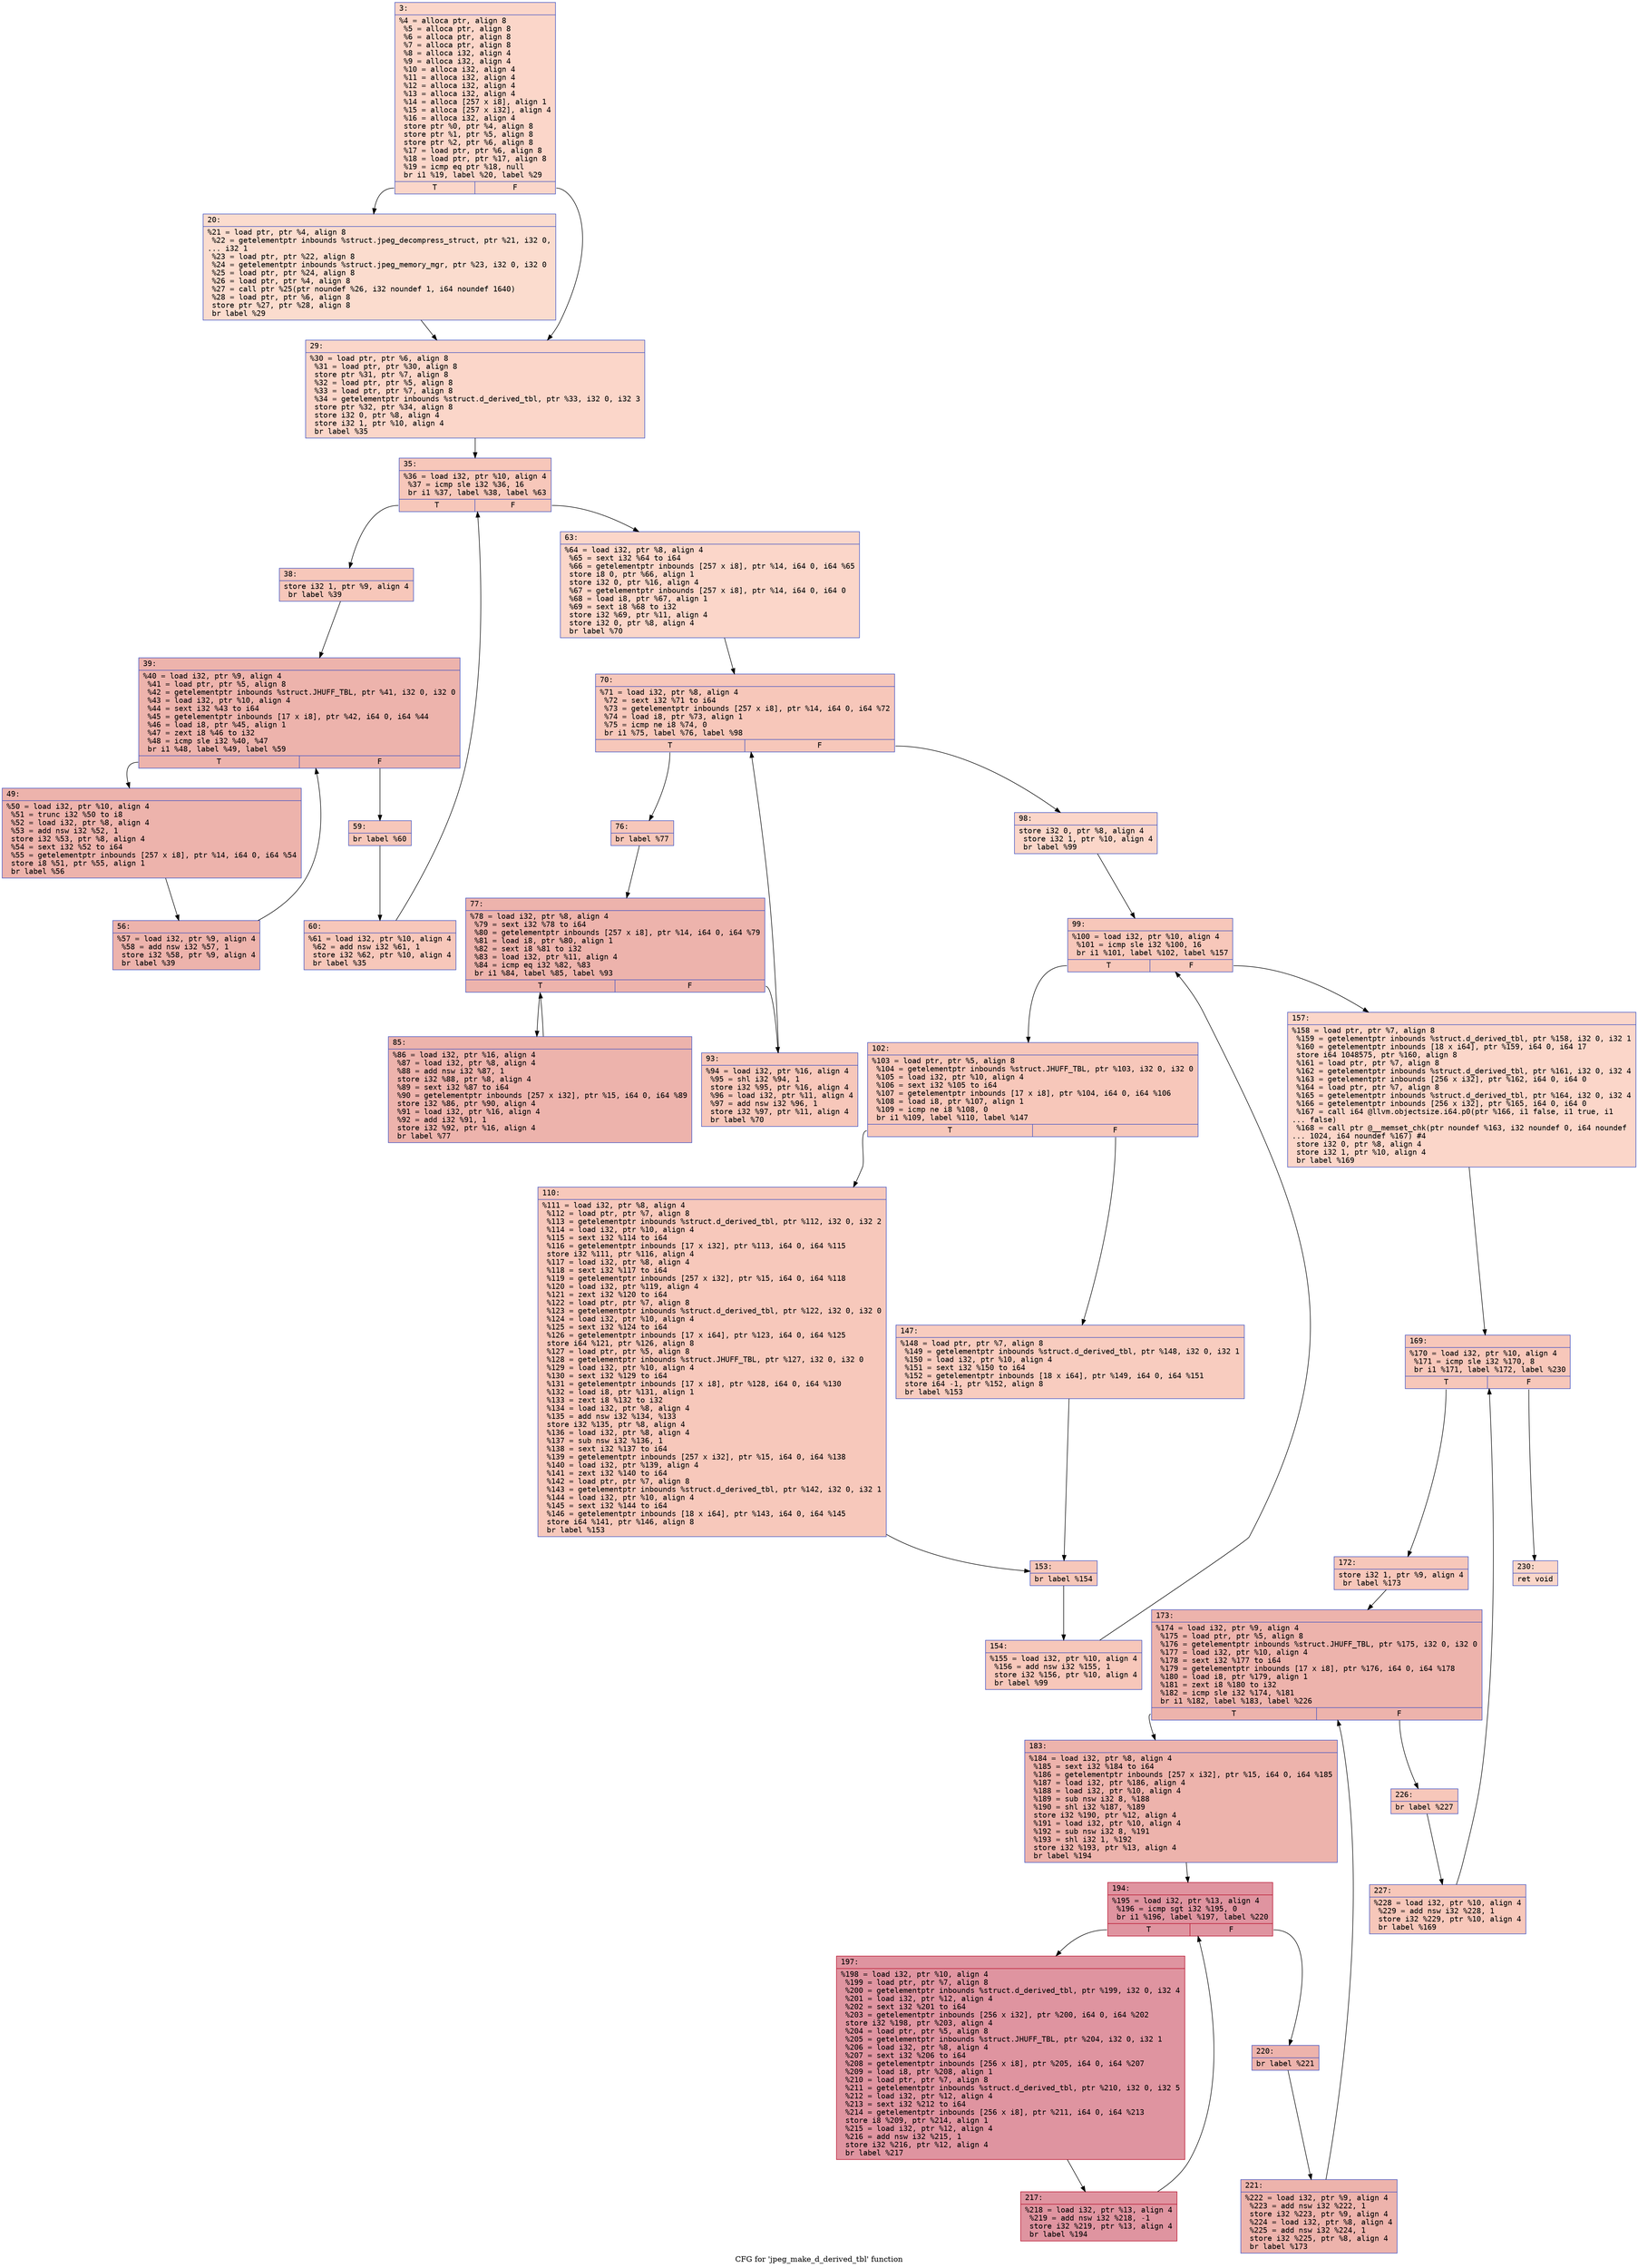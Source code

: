digraph "CFG for 'jpeg_make_d_derived_tbl' function" {
	label="CFG for 'jpeg_make_d_derived_tbl' function";

	Node0x6000012c1ef0 [shape=record,color="#3d50c3ff", style=filled, fillcolor="#f6a38570" fontname="Courier",label="{3:\l|  %4 = alloca ptr, align 8\l  %5 = alloca ptr, align 8\l  %6 = alloca ptr, align 8\l  %7 = alloca ptr, align 8\l  %8 = alloca i32, align 4\l  %9 = alloca i32, align 4\l  %10 = alloca i32, align 4\l  %11 = alloca i32, align 4\l  %12 = alloca i32, align 4\l  %13 = alloca i32, align 4\l  %14 = alloca [257 x i8], align 1\l  %15 = alloca [257 x i32], align 4\l  %16 = alloca i32, align 4\l  store ptr %0, ptr %4, align 8\l  store ptr %1, ptr %5, align 8\l  store ptr %2, ptr %6, align 8\l  %17 = load ptr, ptr %6, align 8\l  %18 = load ptr, ptr %17, align 8\l  %19 = icmp eq ptr %18, null\l  br i1 %19, label %20, label %29\l|{<s0>T|<s1>F}}"];
	Node0x6000012c1ef0:s0 -> Node0x6000012c1f40[tooltip="3 -> 20\nProbability 37.50%" ];
	Node0x6000012c1ef0:s1 -> Node0x6000012c1f90[tooltip="3 -> 29\nProbability 62.50%" ];
	Node0x6000012c1f40 [shape=record,color="#3d50c3ff", style=filled, fillcolor="#f7af9170" fontname="Courier",label="{20:\l|  %21 = load ptr, ptr %4, align 8\l  %22 = getelementptr inbounds %struct.jpeg_decompress_struct, ptr %21, i32 0,\l... i32 1\l  %23 = load ptr, ptr %22, align 8\l  %24 = getelementptr inbounds %struct.jpeg_memory_mgr, ptr %23, i32 0, i32 0\l  %25 = load ptr, ptr %24, align 8\l  %26 = load ptr, ptr %4, align 8\l  %27 = call ptr %25(ptr noundef %26, i32 noundef 1, i64 noundef 1640)\l  %28 = load ptr, ptr %6, align 8\l  store ptr %27, ptr %28, align 8\l  br label %29\l}"];
	Node0x6000012c1f40 -> Node0x6000012c1f90[tooltip="20 -> 29\nProbability 100.00%" ];
	Node0x6000012c1f90 [shape=record,color="#3d50c3ff", style=filled, fillcolor="#f6a38570" fontname="Courier",label="{29:\l|  %30 = load ptr, ptr %6, align 8\l  %31 = load ptr, ptr %30, align 8\l  store ptr %31, ptr %7, align 8\l  %32 = load ptr, ptr %5, align 8\l  %33 = load ptr, ptr %7, align 8\l  %34 = getelementptr inbounds %struct.d_derived_tbl, ptr %33, i32 0, i32 3\l  store ptr %32, ptr %34, align 8\l  store i32 0, ptr %8, align 4\l  store i32 1, ptr %10, align 4\l  br label %35\l}"];
	Node0x6000012c1f90 -> Node0x6000012c1fe0[tooltip="29 -> 35\nProbability 100.00%" ];
	Node0x6000012c1fe0 [shape=record,color="#3d50c3ff", style=filled, fillcolor="#ec7f6370" fontname="Courier",label="{35:\l|  %36 = load i32, ptr %10, align 4\l  %37 = icmp sle i32 %36, 16\l  br i1 %37, label %38, label %63\l|{<s0>T|<s1>F}}"];
	Node0x6000012c1fe0:s0 -> Node0x6000012c2030[tooltip="35 -> 38\nProbability 96.88%" ];
	Node0x6000012c1fe0:s1 -> Node0x6000012c2210[tooltip="35 -> 63\nProbability 3.12%" ];
	Node0x6000012c2030 [shape=record,color="#3d50c3ff", style=filled, fillcolor="#ec7f6370" fontname="Courier",label="{38:\l|  store i32 1, ptr %9, align 4\l  br label %39\l}"];
	Node0x6000012c2030 -> Node0x6000012c2080[tooltip="38 -> 39\nProbability 100.00%" ];
	Node0x6000012c2080 [shape=record,color="#3d50c3ff", style=filled, fillcolor="#d6524470" fontname="Courier",label="{39:\l|  %40 = load i32, ptr %9, align 4\l  %41 = load ptr, ptr %5, align 8\l  %42 = getelementptr inbounds %struct.JHUFF_TBL, ptr %41, i32 0, i32 0\l  %43 = load i32, ptr %10, align 4\l  %44 = sext i32 %43 to i64\l  %45 = getelementptr inbounds [17 x i8], ptr %42, i64 0, i64 %44\l  %46 = load i8, ptr %45, align 1\l  %47 = zext i8 %46 to i32\l  %48 = icmp sle i32 %40, %47\l  br i1 %48, label %49, label %59\l|{<s0>T|<s1>F}}"];
	Node0x6000012c2080:s0 -> Node0x6000012c20d0[tooltip="39 -> 49\nProbability 96.88%" ];
	Node0x6000012c2080:s1 -> Node0x6000012c2170[tooltip="39 -> 59\nProbability 3.12%" ];
	Node0x6000012c20d0 [shape=record,color="#3d50c3ff", style=filled, fillcolor="#d6524470" fontname="Courier",label="{49:\l|  %50 = load i32, ptr %10, align 4\l  %51 = trunc i32 %50 to i8\l  %52 = load i32, ptr %8, align 4\l  %53 = add nsw i32 %52, 1\l  store i32 %53, ptr %8, align 4\l  %54 = sext i32 %52 to i64\l  %55 = getelementptr inbounds [257 x i8], ptr %14, i64 0, i64 %54\l  store i8 %51, ptr %55, align 1\l  br label %56\l}"];
	Node0x6000012c20d0 -> Node0x6000012c2120[tooltip="49 -> 56\nProbability 100.00%" ];
	Node0x6000012c2120 [shape=record,color="#3d50c3ff", style=filled, fillcolor="#d6524470" fontname="Courier",label="{56:\l|  %57 = load i32, ptr %9, align 4\l  %58 = add nsw i32 %57, 1\l  store i32 %58, ptr %9, align 4\l  br label %39\l}"];
	Node0x6000012c2120 -> Node0x6000012c2080[tooltip="56 -> 39\nProbability 100.00%" ];
	Node0x6000012c2170 [shape=record,color="#3d50c3ff", style=filled, fillcolor="#ec7f6370" fontname="Courier",label="{59:\l|  br label %60\l}"];
	Node0x6000012c2170 -> Node0x6000012c21c0[tooltip="59 -> 60\nProbability 100.00%" ];
	Node0x6000012c21c0 [shape=record,color="#3d50c3ff", style=filled, fillcolor="#ec7f6370" fontname="Courier",label="{60:\l|  %61 = load i32, ptr %10, align 4\l  %62 = add nsw i32 %61, 1\l  store i32 %62, ptr %10, align 4\l  br label %35\l}"];
	Node0x6000012c21c0 -> Node0x6000012c1fe0[tooltip="60 -> 35\nProbability 100.00%" ];
	Node0x6000012c2210 [shape=record,color="#3d50c3ff", style=filled, fillcolor="#f6a38570" fontname="Courier",label="{63:\l|  %64 = load i32, ptr %8, align 4\l  %65 = sext i32 %64 to i64\l  %66 = getelementptr inbounds [257 x i8], ptr %14, i64 0, i64 %65\l  store i8 0, ptr %66, align 1\l  store i32 0, ptr %16, align 4\l  %67 = getelementptr inbounds [257 x i8], ptr %14, i64 0, i64 0\l  %68 = load i8, ptr %67, align 1\l  %69 = sext i8 %68 to i32\l  store i32 %69, ptr %11, align 4\l  store i32 0, ptr %8, align 4\l  br label %70\l}"];
	Node0x6000012c2210 -> Node0x6000012c2260[tooltip="63 -> 70\nProbability 100.00%" ];
	Node0x6000012c2260 [shape=record,color="#3d50c3ff", style=filled, fillcolor="#ec7f6370" fontname="Courier",label="{70:\l|  %71 = load i32, ptr %8, align 4\l  %72 = sext i32 %71 to i64\l  %73 = getelementptr inbounds [257 x i8], ptr %14, i64 0, i64 %72\l  %74 = load i8, ptr %73, align 1\l  %75 = icmp ne i8 %74, 0\l  br i1 %75, label %76, label %98\l|{<s0>T|<s1>F}}"];
	Node0x6000012c2260:s0 -> Node0x6000012c22b0[tooltip="70 -> 76\nProbability 96.88%" ];
	Node0x6000012c2260:s1 -> Node0x6000012c23f0[tooltip="70 -> 98\nProbability 3.12%" ];
	Node0x6000012c22b0 [shape=record,color="#3d50c3ff", style=filled, fillcolor="#ec7f6370" fontname="Courier",label="{76:\l|  br label %77\l}"];
	Node0x6000012c22b0 -> Node0x6000012c2300[tooltip="76 -> 77\nProbability 100.00%" ];
	Node0x6000012c2300 [shape=record,color="#3d50c3ff", style=filled, fillcolor="#d6524470" fontname="Courier",label="{77:\l|  %78 = load i32, ptr %8, align 4\l  %79 = sext i32 %78 to i64\l  %80 = getelementptr inbounds [257 x i8], ptr %14, i64 0, i64 %79\l  %81 = load i8, ptr %80, align 1\l  %82 = sext i8 %81 to i32\l  %83 = load i32, ptr %11, align 4\l  %84 = icmp eq i32 %82, %83\l  br i1 %84, label %85, label %93\l|{<s0>T|<s1>F}}"];
	Node0x6000012c2300:s0 -> Node0x6000012c2350[tooltip="77 -> 85\nProbability 96.88%" ];
	Node0x6000012c2300:s1 -> Node0x6000012c23a0[tooltip="77 -> 93\nProbability 3.12%" ];
	Node0x6000012c2350 [shape=record,color="#3d50c3ff", style=filled, fillcolor="#d6524470" fontname="Courier",label="{85:\l|  %86 = load i32, ptr %16, align 4\l  %87 = load i32, ptr %8, align 4\l  %88 = add nsw i32 %87, 1\l  store i32 %88, ptr %8, align 4\l  %89 = sext i32 %87 to i64\l  %90 = getelementptr inbounds [257 x i32], ptr %15, i64 0, i64 %89\l  store i32 %86, ptr %90, align 4\l  %91 = load i32, ptr %16, align 4\l  %92 = add i32 %91, 1\l  store i32 %92, ptr %16, align 4\l  br label %77\l}"];
	Node0x6000012c2350 -> Node0x6000012c2300[tooltip="85 -> 77\nProbability 100.00%" ];
	Node0x6000012c23a0 [shape=record,color="#3d50c3ff", style=filled, fillcolor="#ec7f6370" fontname="Courier",label="{93:\l|  %94 = load i32, ptr %16, align 4\l  %95 = shl i32 %94, 1\l  store i32 %95, ptr %16, align 4\l  %96 = load i32, ptr %11, align 4\l  %97 = add nsw i32 %96, 1\l  store i32 %97, ptr %11, align 4\l  br label %70\l}"];
	Node0x6000012c23a0 -> Node0x6000012c2260[tooltip="93 -> 70\nProbability 100.00%" ];
	Node0x6000012c23f0 [shape=record,color="#3d50c3ff", style=filled, fillcolor="#f6a38570" fontname="Courier",label="{98:\l|  store i32 0, ptr %8, align 4\l  store i32 1, ptr %10, align 4\l  br label %99\l}"];
	Node0x6000012c23f0 -> Node0x6000012c2440[tooltip="98 -> 99\nProbability 100.00%" ];
	Node0x6000012c2440 [shape=record,color="#3d50c3ff", style=filled, fillcolor="#ec7f6370" fontname="Courier",label="{99:\l|  %100 = load i32, ptr %10, align 4\l  %101 = icmp sle i32 %100, 16\l  br i1 %101, label %102, label %157\l|{<s0>T|<s1>F}}"];
	Node0x6000012c2440:s0 -> Node0x6000012c2490[tooltip="99 -> 102\nProbability 96.88%" ];
	Node0x6000012c2440:s1 -> Node0x6000012c2620[tooltip="99 -> 157\nProbability 3.12%" ];
	Node0x6000012c2490 [shape=record,color="#3d50c3ff", style=filled, fillcolor="#ec7f6370" fontname="Courier",label="{102:\l|  %103 = load ptr, ptr %5, align 8\l  %104 = getelementptr inbounds %struct.JHUFF_TBL, ptr %103, i32 0, i32 0\l  %105 = load i32, ptr %10, align 4\l  %106 = sext i32 %105 to i64\l  %107 = getelementptr inbounds [17 x i8], ptr %104, i64 0, i64 %106\l  %108 = load i8, ptr %107, align 1\l  %109 = icmp ne i8 %108, 0\l  br i1 %109, label %110, label %147\l|{<s0>T|<s1>F}}"];
	Node0x6000012c2490:s0 -> Node0x6000012c24e0[tooltip="102 -> 110\nProbability 62.50%" ];
	Node0x6000012c2490:s1 -> Node0x6000012c2530[tooltip="102 -> 147\nProbability 37.50%" ];
	Node0x6000012c24e0 [shape=record,color="#3d50c3ff", style=filled, fillcolor="#ed836670" fontname="Courier",label="{110:\l|  %111 = load i32, ptr %8, align 4\l  %112 = load ptr, ptr %7, align 8\l  %113 = getelementptr inbounds %struct.d_derived_tbl, ptr %112, i32 0, i32 2\l  %114 = load i32, ptr %10, align 4\l  %115 = sext i32 %114 to i64\l  %116 = getelementptr inbounds [17 x i32], ptr %113, i64 0, i64 %115\l  store i32 %111, ptr %116, align 4\l  %117 = load i32, ptr %8, align 4\l  %118 = sext i32 %117 to i64\l  %119 = getelementptr inbounds [257 x i32], ptr %15, i64 0, i64 %118\l  %120 = load i32, ptr %119, align 4\l  %121 = zext i32 %120 to i64\l  %122 = load ptr, ptr %7, align 8\l  %123 = getelementptr inbounds %struct.d_derived_tbl, ptr %122, i32 0, i32 0\l  %124 = load i32, ptr %10, align 4\l  %125 = sext i32 %124 to i64\l  %126 = getelementptr inbounds [17 x i64], ptr %123, i64 0, i64 %125\l  store i64 %121, ptr %126, align 8\l  %127 = load ptr, ptr %5, align 8\l  %128 = getelementptr inbounds %struct.JHUFF_TBL, ptr %127, i32 0, i32 0\l  %129 = load i32, ptr %10, align 4\l  %130 = sext i32 %129 to i64\l  %131 = getelementptr inbounds [17 x i8], ptr %128, i64 0, i64 %130\l  %132 = load i8, ptr %131, align 1\l  %133 = zext i8 %132 to i32\l  %134 = load i32, ptr %8, align 4\l  %135 = add nsw i32 %134, %133\l  store i32 %135, ptr %8, align 4\l  %136 = load i32, ptr %8, align 4\l  %137 = sub nsw i32 %136, 1\l  %138 = sext i32 %137 to i64\l  %139 = getelementptr inbounds [257 x i32], ptr %15, i64 0, i64 %138\l  %140 = load i32, ptr %139, align 4\l  %141 = zext i32 %140 to i64\l  %142 = load ptr, ptr %7, align 8\l  %143 = getelementptr inbounds %struct.d_derived_tbl, ptr %142, i32 0, i32 1\l  %144 = load i32, ptr %10, align 4\l  %145 = sext i32 %144 to i64\l  %146 = getelementptr inbounds [18 x i64], ptr %143, i64 0, i64 %145\l  store i64 %141, ptr %146, align 8\l  br label %153\l}"];
	Node0x6000012c24e0 -> Node0x6000012c2580[tooltip="110 -> 153\nProbability 100.00%" ];
	Node0x6000012c2530 [shape=record,color="#3d50c3ff", style=filled, fillcolor="#f08b6e70" fontname="Courier",label="{147:\l|  %148 = load ptr, ptr %7, align 8\l  %149 = getelementptr inbounds %struct.d_derived_tbl, ptr %148, i32 0, i32 1\l  %150 = load i32, ptr %10, align 4\l  %151 = sext i32 %150 to i64\l  %152 = getelementptr inbounds [18 x i64], ptr %149, i64 0, i64 %151\l  store i64 -1, ptr %152, align 8\l  br label %153\l}"];
	Node0x6000012c2530 -> Node0x6000012c2580[tooltip="147 -> 153\nProbability 100.00%" ];
	Node0x6000012c2580 [shape=record,color="#3d50c3ff", style=filled, fillcolor="#ec7f6370" fontname="Courier",label="{153:\l|  br label %154\l}"];
	Node0x6000012c2580 -> Node0x6000012c25d0[tooltip="153 -> 154\nProbability 100.00%" ];
	Node0x6000012c25d0 [shape=record,color="#3d50c3ff", style=filled, fillcolor="#ec7f6370" fontname="Courier",label="{154:\l|  %155 = load i32, ptr %10, align 4\l  %156 = add nsw i32 %155, 1\l  store i32 %156, ptr %10, align 4\l  br label %99\l}"];
	Node0x6000012c25d0 -> Node0x6000012c2440[tooltip="154 -> 99\nProbability 100.00%" ];
	Node0x6000012c2620 [shape=record,color="#3d50c3ff", style=filled, fillcolor="#f6a38570" fontname="Courier",label="{157:\l|  %158 = load ptr, ptr %7, align 8\l  %159 = getelementptr inbounds %struct.d_derived_tbl, ptr %158, i32 0, i32 1\l  %160 = getelementptr inbounds [18 x i64], ptr %159, i64 0, i64 17\l  store i64 1048575, ptr %160, align 8\l  %161 = load ptr, ptr %7, align 8\l  %162 = getelementptr inbounds %struct.d_derived_tbl, ptr %161, i32 0, i32 4\l  %163 = getelementptr inbounds [256 x i32], ptr %162, i64 0, i64 0\l  %164 = load ptr, ptr %7, align 8\l  %165 = getelementptr inbounds %struct.d_derived_tbl, ptr %164, i32 0, i32 4\l  %166 = getelementptr inbounds [256 x i32], ptr %165, i64 0, i64 0\l  %167 = call i64 @llvm.objectsize.i64.p0(ptr %166, i1 false, i1 true, i1\l... false)\l  %168 = call ptr @__memset_chk(ptr noundef %163, i32 noundef 0, i64 noundef\l... 1024, i64 noundef %167) #4\l  store i32 0, ptr %8, align 4\l  store i32 1, ptr %10, align 4\l  br label %169\l}"];
	Node0x6000012c2620 -> Node0x6000012c2670[tooltip="157 -> 169\nProbability 100.00%" ];
	Node0x6000012c2670 [shape=record,color="#3d50c3ff", style=filled, fillcolor="#ec7f6370" fontname="Courier",label="{169:\l|  %170 = load i32, ptr %10, align 4\l  %171 = icmp sle i32 %170, 8\l  br i1 %171, label %172, label %230\l|{<s0>T|<s1>F}}"];
	Node0x6000012c2670:s0 -> Node0x6000012c26c0[tooltip="169 -> 172\nProbability 96.88%" ];
	Node0x6000012c2670:s1 -> Node0x6000012c29e0[tooltip="169 -> 230\nProbability 3.12%" ];
	Node0x6000012c26c0 [shape=record,color="#3d50c3ff", style=filled, fillcolor="#ec7f6370" fontname="Courier",label="{172:\l|  store i32 1, ptr %9, align 4\l  br label %173\l}"];
	Node0x6000012c26c0 -> Node0x6000012c2710[tooltip="172 -> 173\nProbability 100.00%" ];
	Node0x6000012c2710 [shape=record,color="#3d50c3ff", style=filled, fillcolor="#d6524470" fontname="Courier",label="{173:\l|  %174 = load i32, ptr %9, align 4\l  %175 = load ptr, ptr %5, align 8\l  %176 = getelementptr inbounds %struct.JHUFF_TBL, ptr %175, i32 0, i32 0\l  %177 = load i32, ptr %10, align 4\l  %178 = sext i32 %177 to i64\l  %179 = getelementptr inbounds [17 x i8], ptr %176, i64 0, i64 %178\l  %180 = load i8, ptr %179, align 1\l  %181 = zext i8 %180 to i32\l  %182 = icmp sle i32 %174, %181\l  br i1 %182, label %183, label %226\l|{<s0>T|<s1>F}}"];
	Node0x6000012c2710:s0 -> Node0x6000012c2760[tooltip="173 -> 183\nProbability 96.88%" ];
	Node0x6000012c2710:s1 -> Node0x6000012c2940[tooltip="173 -> 226\nProbability 3.12%" ];
	Node0x6000012c2760 [shape=record,color="#3d50c3ff", style=filled, fillcolor="#d6524470" fontname="Courier",label="{183:\l|  %184 = load i32, ptr %8, align 4\l  %185 = sext i32 %184 to i64\l  %186 = getelementptr inbounds [257 x i32], ptr %15, i64 0, i64 %185\l  %187 = load i32, ptr %186, align 4\l  %188 = load i32, ptr %10, align 4\l  %189 = sub nsw i32 8, %188\l  %190 = shl i32 %187, %189\l  store i32 %190, ptr %12, align 4\l  %191 = load i32, ptr %10, align 4\l  %192 = sub nsw i32 8, %191\l  %193 = shl i32 1, %192\l  store i32 %193, ptr %13, align 4\l  br label %194\l}"];
	Node0x6000012c2760 -> Node0x6000012c27b0[tooltip="183 -> 194\nProbability 100.00%" ];
	Node0x6000012c27b0 [shape=record,color="#b70d28ff", style=filled, fillcolor="#b70d2870" fontname="Courier",label="{194:\l|  %195 = load i32, ptr %13, align 4\l  %196 = icmp sgt i32 %195, 0\l  br i1 %196, label %197, label %220\l|{<s0>T|<s1>F}}"];
	Node0x6000012c27b0:s0 -> Node0x6000012c2800[tooltip="194 -> 197\nProbability 96.88%" ];
	Node0x6000012c27b0:s1 -> Node0x6000012c28a0[tooltip="194 -> 220\nProbability 3.12%" ];
	Node0x6000012c2800 [shape=record,color="#b70d28ff", style=filled, fillcolor="#b70d2870" fontname="Courier",label="{197:\l|  %198 = load i32, ptr %10, align 4\l  %199 = load ptr, ptr %7, align 8\l  %200 = getelementptr inbounds %struct.d_derived_tbl, ptr %199, i32 0, i32 4\l  %201 = load i32, ptr %12, align 4\l  %202 = sext i32 %201 to i64\l  %203 = getelementptr inbounds [256 x i32], ptr %200, i64 0, i64 %202\l  store i32 %198, ptr %203, align 4\l  %204 = load ptr, ptr %5, align 8\l  %205 = getelementptr inbounds %struct.JHUFF_TBL, ptr %204, i32 0, i32 1\l  %206 = load i32, ptr %8, align 4\l  %207 = sext i32 %206 to i64\l  %208 = getelementptr inbounds [256 x i8], ptr %205, i64 0, i64 %207\l  %209 = load i8, ptr %208, align 1\l  %210 = load ptr, ptr %7, align 8\l  %211 = getelementptr inbounds %struct.d_derived_tbl, ptr %210, i32 0, i32 5\l  %212 = load i32, ptr %12, align 4\l  %213 = sext i32 %212 to i64\l  %214 = getelementptr inbounds [256 x i8], ptr %211, i64 0, i64 %213\l  store i8 %209, ptr %214, align 1\l  %215 = load i32, ptr %12, align 4\l  %216 = add nsw i32 %215, 1\l  store i32 %216, ptr %12, align 4\l  br label %217\l}"];
	Node0x6000012c2800 -> Node0x6000012c2850[tooltip="197 -> 217\nProbability 100.00%" ];
	Node0x6000012c2850 [shape=record,color="#b70d28ff", style=filled, fillcolor="#b70d2870" fontname="Courier",label="{217:\l|  %218 = load i32, ptr %13, align 4\l  %219 = add nsw i32 %218, -1\l  store i32 %219, ptr %13, align 4\l  br label %194\l}"];
	Node0x6000012c2850 -> Node0x6000012c27b0[tooltip="217 -> 194\nProbability 100.00%" ];
	Node0x6000012c28a0 [shape=record,color="#3d50c3ff", style=filled, fillcolor="#d6524470" fontname="Courier",label="{220:\l|  br label %221\l}"];
	Node0x6000012c28a0 -> Node0x6000012c28f0[tooltip="220 -> 221\nProbability 100.00%" ];
	Node0x6000012c28f0 [shape=record,color="#3d50c3ff", style=filled, fillcolor="#d6524470" fontname="Courier",label="{221:\l|  %222 = load i32, ptr %9, align 4\l  %223 = add nsw i32 %222, 1\l  store i32 %223, ptr %9, align 4\l  %224 = load i32, ptr %8, align 4\l  %225 = add nsw i32 %224, 1\l  store i32 %225, ptr %8, align 4\l  br label %173\l}"];
	Node0x6000012c28f0 -> Node0x6000012c2710[tooltip="221 -> 173\nProbability 100.00%" ];
	Node0x6000012c2940 [shape=record,color="#3d50c3ff", style=filled, fillcolor="#ec7f6370" fontname="Courier",label="{226:\l|  br label %227\l}"];
	Node0x6000012c2940 -> Node0x6000012c2990[tooltip="226 -> 227\nProbability 100.00%" ];
	Node0x6000012c2990 [shape=record,color="#3d50c3ff", style=filled, fillcolor="#ec7f6370" fontname="Courier",label="{227:\l|  %228 = load i32, ptr %10, align 4\l  %229 = add nsw i32 %228, 1\l  store i32 %229, ptr %10, align 4\l  br label %169\l}"];
	Node0x6000012c2990 -> Node0x6000012c2670[tooltip="227 -> 169\nProbability 100.00%" ];
	Node0x6000012c29e0 [shape=record,color="#3d50c3ff", style=filled, fillcolor="#f6a38570" fontname="Courier",label="{230:\l|  ret void\l}"];
}
